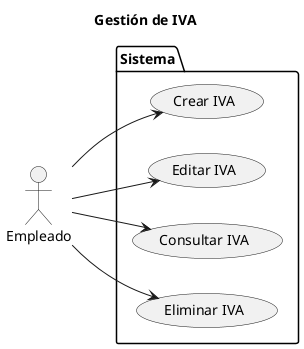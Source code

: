 @startuml CU_Iva

left to right direction

title Gestión de IVA

actor Empleado as User

package Sistema {

    USECASE "Crear IVA" as UC_Registrar
    USECASE "Editar IVA" as UC_Editar
    USECASE "Consultar IVA" as UC_Consultar
    USECASE "Eliminar IVA" as UC_Eliminar

}

User --> UC_Registrar
User --> UC_Editar
User --> UC_Consultar
User --> UC_Eliminar

@enduml